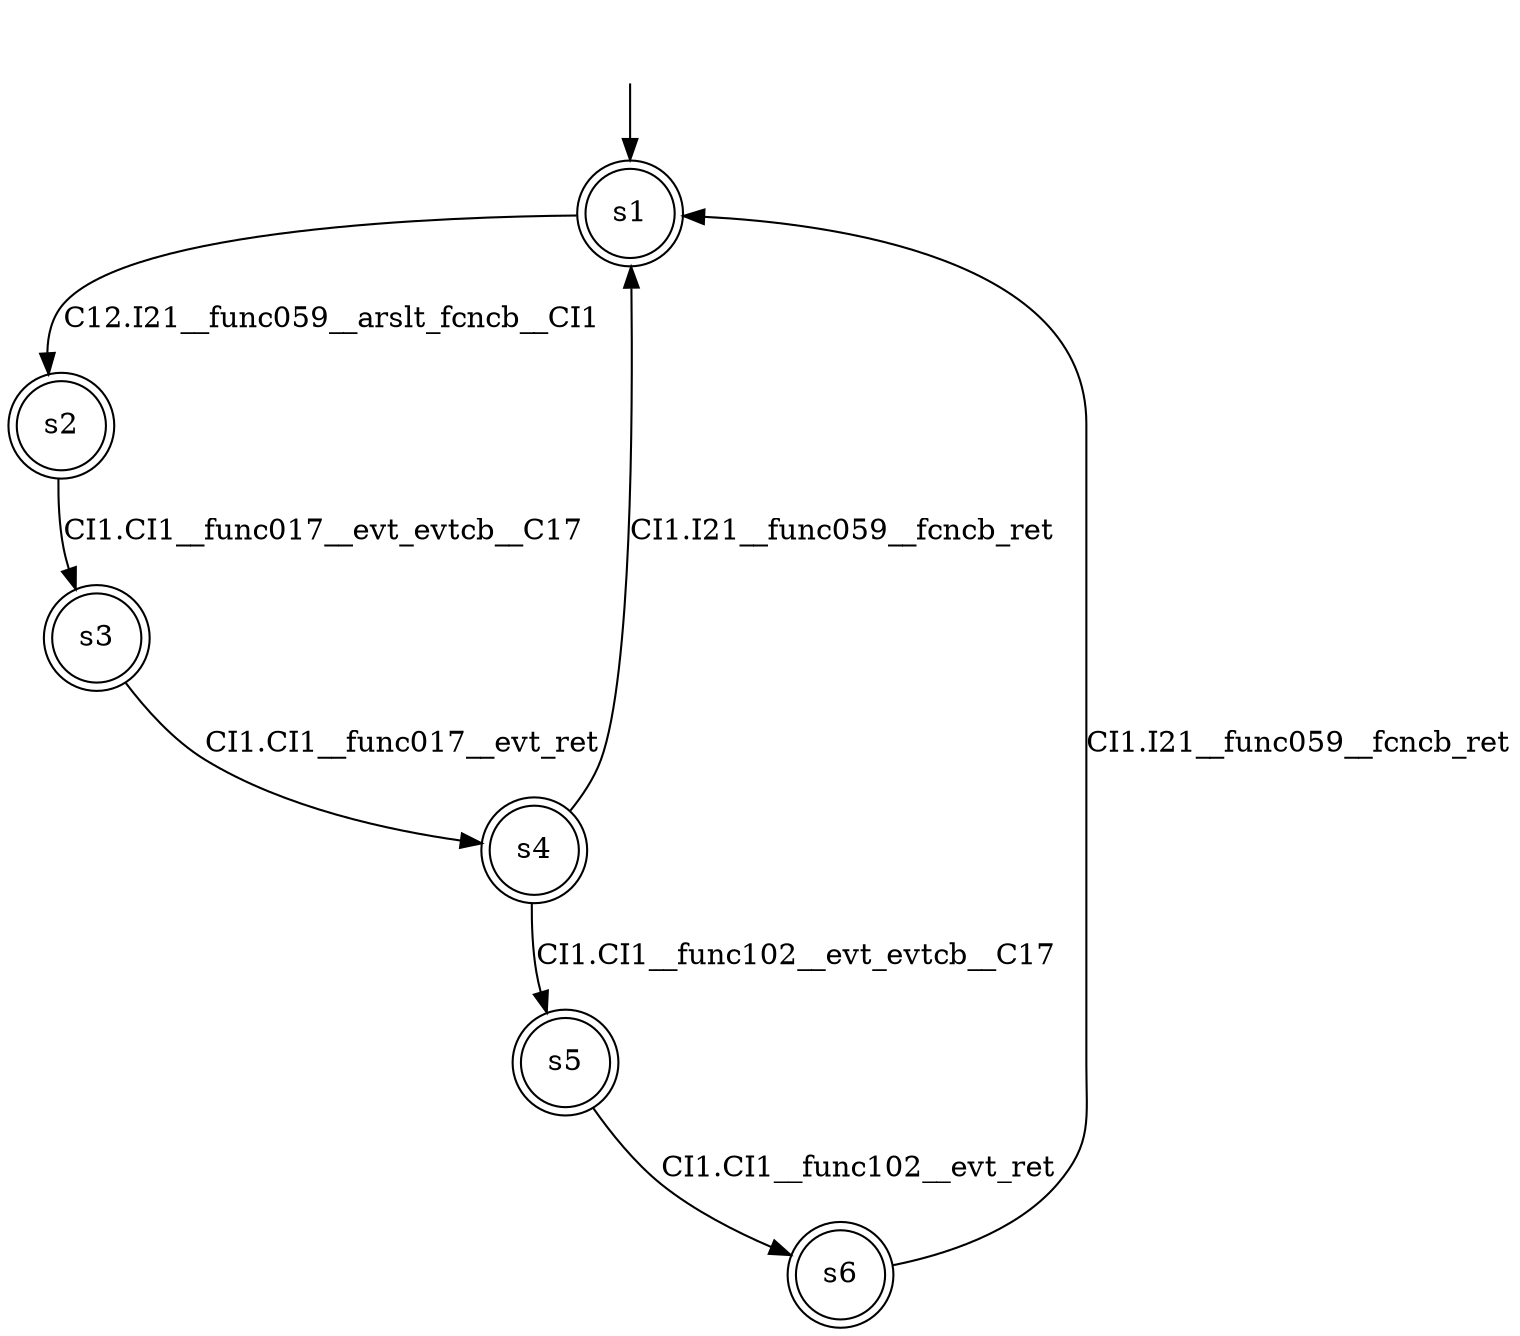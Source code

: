 digraph automaton {
	1 [label=<s1> shape="doublecircle"];
	2 [label=<s2> shape="doublecircle"];
	3 [label=<s3> shape="doublecircle"];
	4 [label=<s4> shape="doublecircle"];
	5 [label=<s5> shape="doublecircle"];
	6 [label=<s6> shape="doublecircle"];
	__init1 [label=<> shape="none"];
	__init1 -> 1;
	1 -> 2 [label=<C12.I21__func059__arslt_fcncb__CI1> id="1-0-2"];
	2 -> 3 [label=<CI1.CI1__func017__evt_evtcb__C17> id="2-0-3"];
	3 -> 4 [label=<CI1.CI1__func017__evt_ret> id="3-0-4"];
	4 -> 1 [label=<CI1.I21__func059__fcncb_ret> id="4-0-1"];
	4 -> 5 [label=<CI1.CI1__func102__evt_evtcb__C17> id="4-1-5"];
	5 -> 6 [label=<CI1.CI1__func102__evt_ret> id="5-0-6"];
	6 -> 1 [label=<CI1.I21__func059__fcncb_ret> id="6-0-1"];
}
